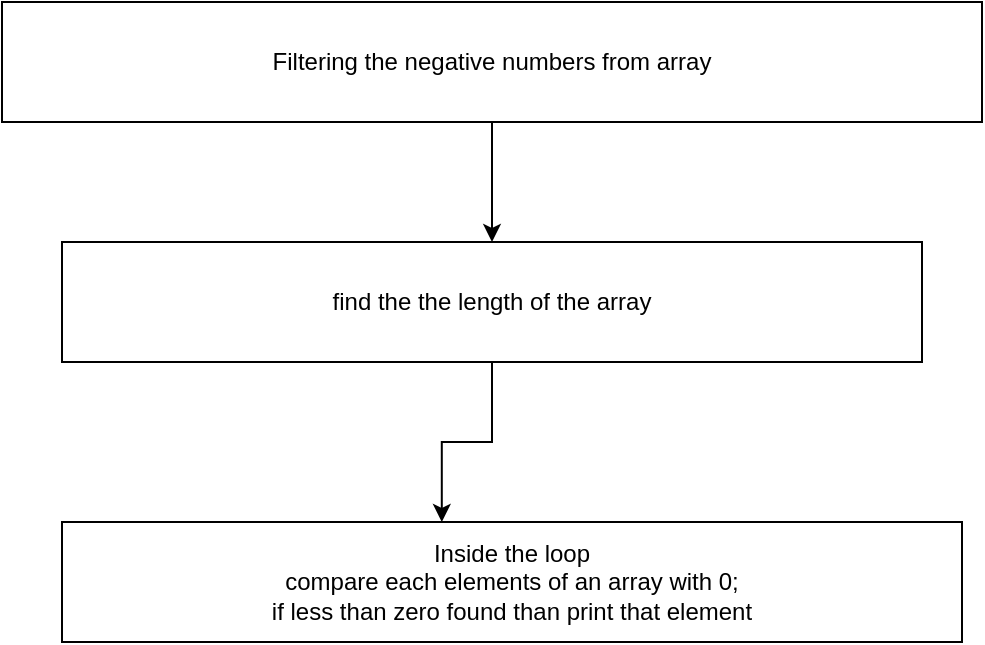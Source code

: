 <mxfile version="16.5.1" type="device"><diagram id="CvOc8NO2WAiDjoXXOL4R" name="Page-1"><mxGraphModel dx="868" dy="553" grid="1" gridSize="10" guides="1" tooltips="1" connect="1" arrows="1" fold="1" page="1" pageScale="1" pageWidth="850" pageHeight="1100" math="0" shadow="0"><root><mxCell id="0"/><mxCell id="1" parent="0"/><mxCell id="ldVtGGRefwDsGkrO4umf-3" style="edgeStyle=orthogonalEdgeStyle;rounded=0;orthogonalLoop=1;jettySize=auto;html=1;exitX=0.5;exitY=1;exitDx=0;exitDy=0;" edge="1" parent="1" source="ldVtGGRefwDsGkrO4umf-1" target="ldVtGGRefwDsGkrO4umf-2"><mxGeometry relative="1" as="geometry"/></mxCell><mxCell id="ldVtGGRefwDsGkrO4umf-1" value="Filtering the negative numbers from array" style="rounded=0;whiteSpace=wrap;html=1;" vertex="1" parent="1"><mxGeometry x="150" y="100" width="490" height="60" as="geometry"/></mxCell><mxCell id="ldVtGGRefwDsGkrO4umf-5" style="edgeStyle=orthogonalEdgeStyle;rounded=0;orthogonalLoop=1;jettySize=auto;html=1;exitX=0.5;exitY=1;exitDx=0;exitDy=0;entryX=0.422;entryY=0;entryDx=0;entryDy=0;entryPerimeter=0;" edge="1" parent="1" source="ldVtGGRefwDsGkrO4umf-2" target="ldVtGGRefwDsGkrO4umf-4"><mxGeometry relative="1" as="geometry"/></mxCell><mxCell id="ldVtGGRefwDsGkrO4umf-2" value="find the the length of the array" style="rounded=0;whiteSpace=wrap;html=1;" vertex="1" parent="1"><mxGeometry x="180" y="220" width="430" height="60" as="geometry"/></mxCell><mxCell id="ldVtGGRefwDsGkrO4umf-4" value="Inside the loop&lt;br&gt;compare each elements of an array with 0;&lt;br&gt;if less than zero found than print that element" style="rounded=0;whiteSpace=wrap;html=1;" vertex="1" parent="1"><mxGeometry x="180" y="360" width="450" height="60" as="geometry"/></mxCell></root></mxGraphModel></diagram></mxfile>